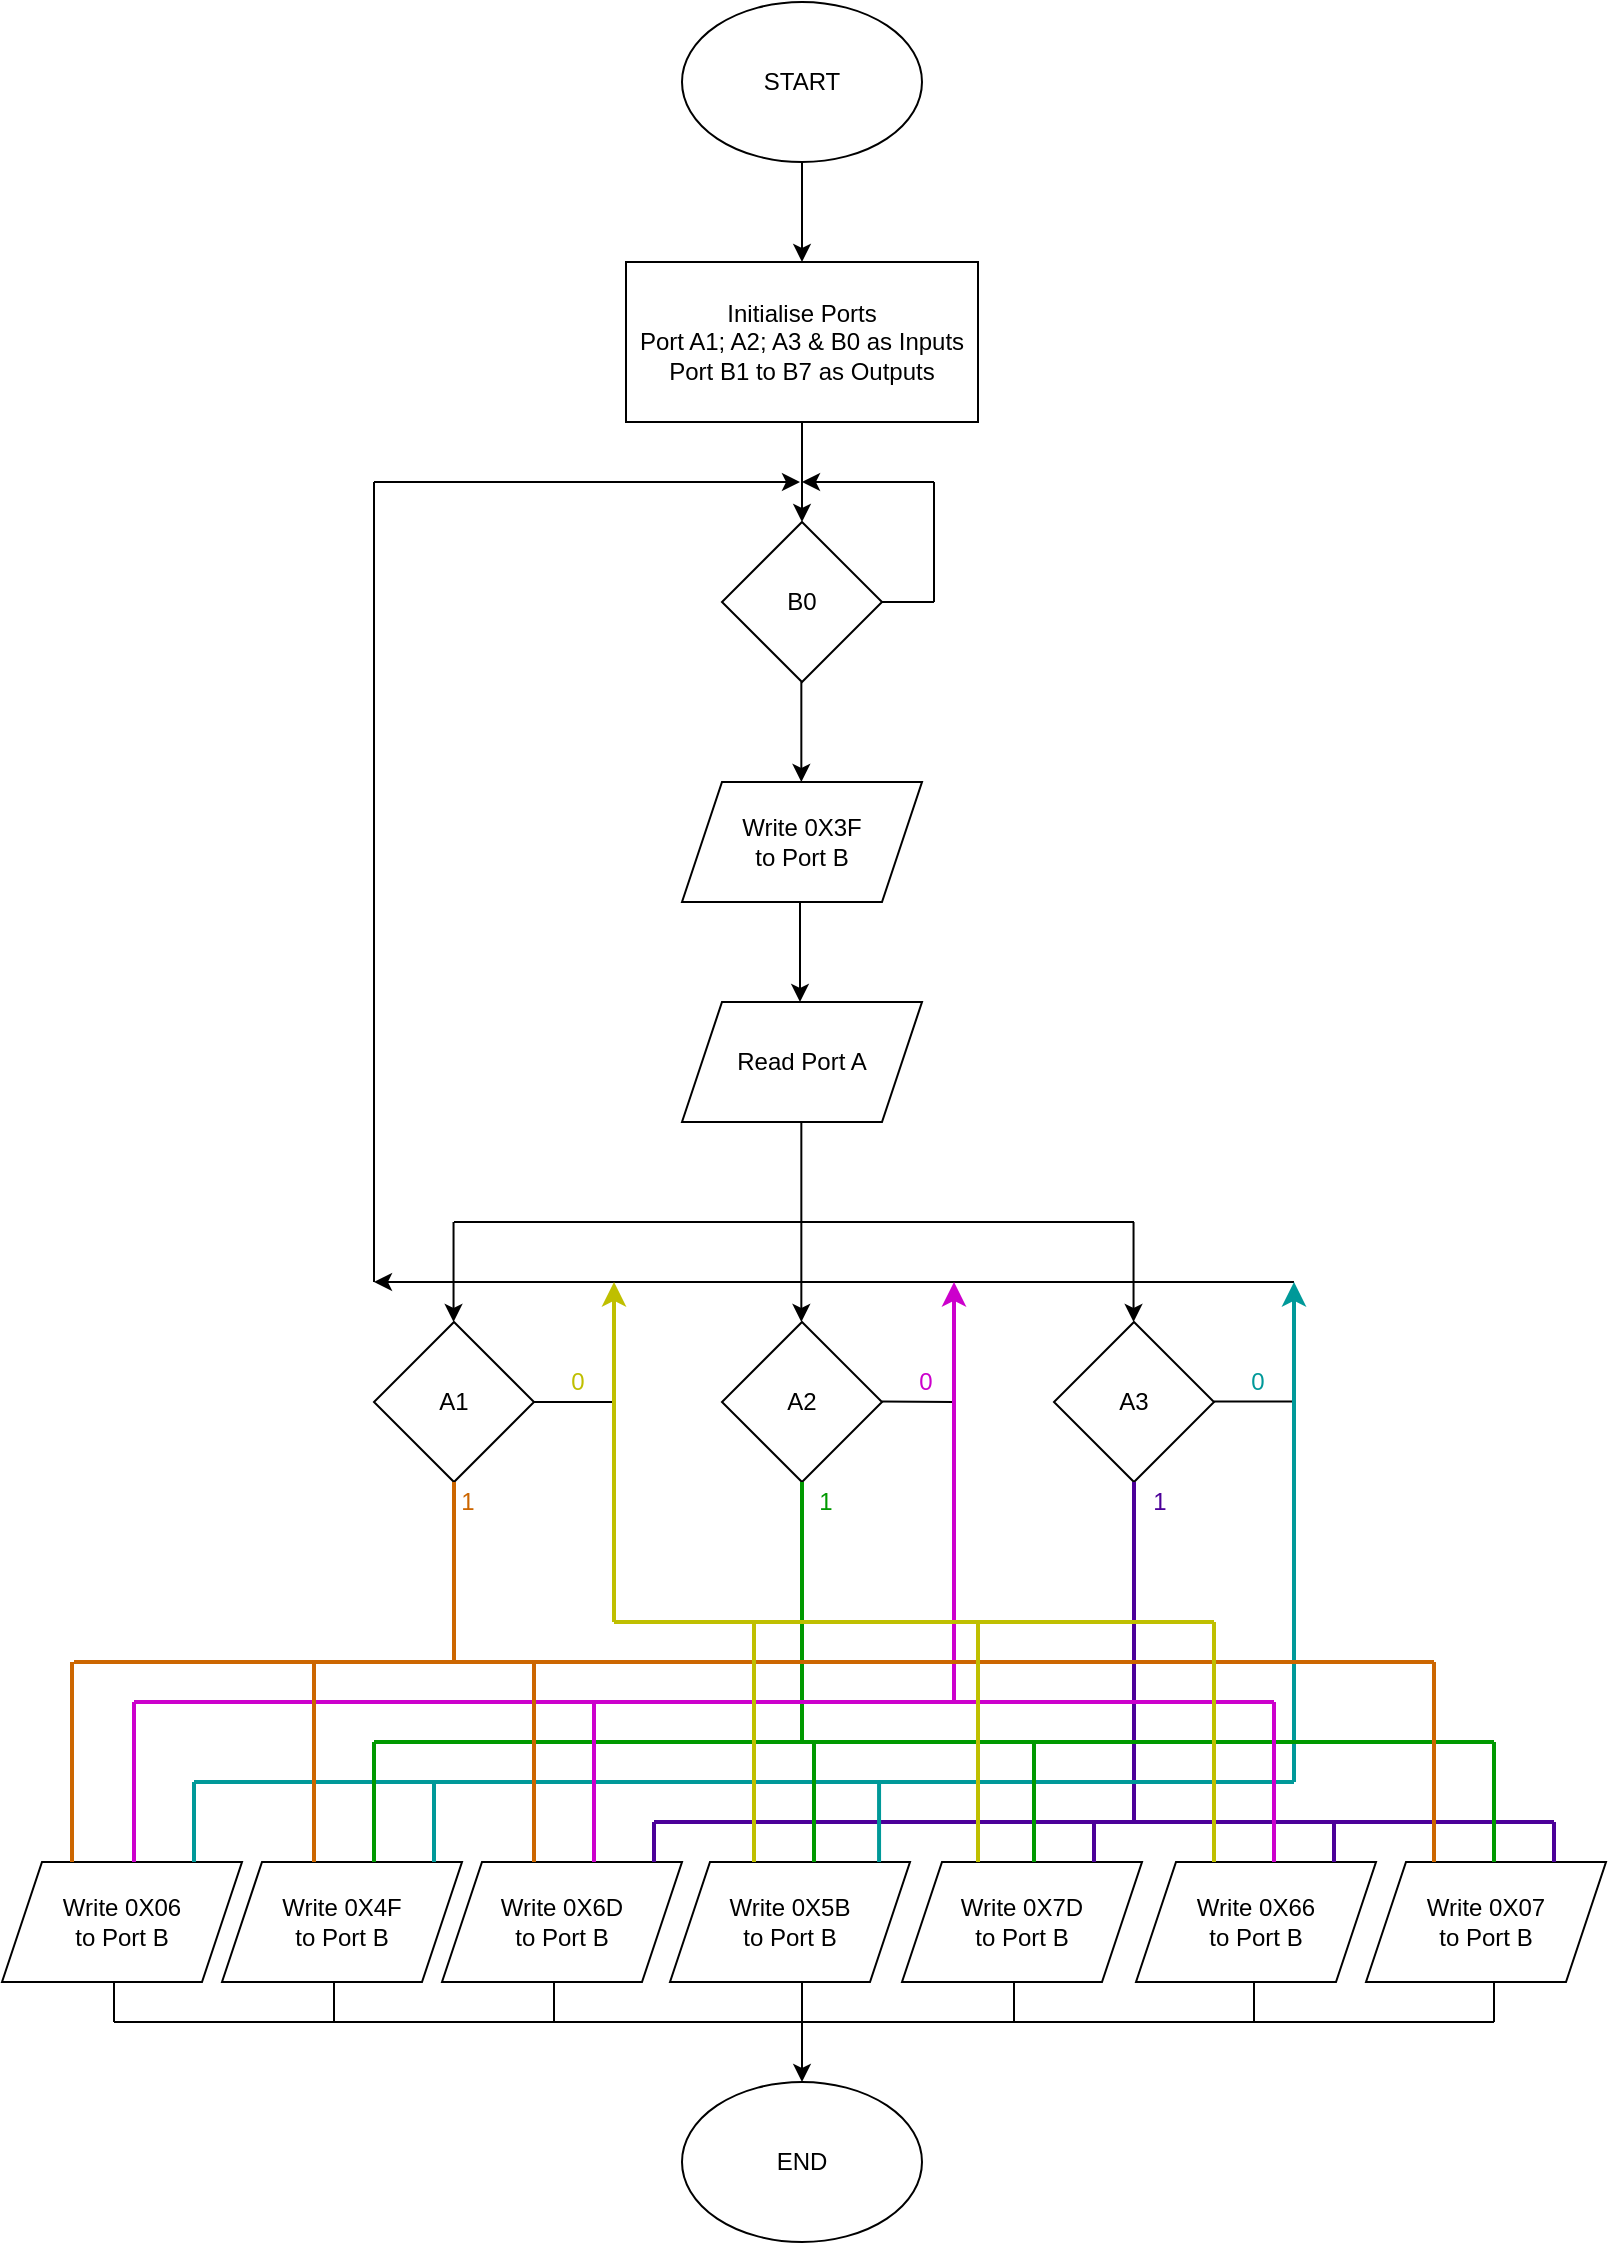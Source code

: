 <mxfile version="15.5.5" type="github">
  <diagram id="2pEouSZ9wKq7gcdtCTwb" name="Page-1">
    <mxGraphModel dx="2557" dy="1231" grid="1" gridSize="10" guides="1" tooltips="1" connect="1" arrows="1" fold="1" page="1" pageScale="1" pageWidth="827" pageHeight="1169" math="0" shadow="0">
      <root>
        <mxCell id="0" />
        <mxCell id="1" parent="0" />
        <mxCell id="9st3D3L7WboSmYXunYGg-1" value="START" style="ellipse;whiteSpace=wrap;html=1;" vertex="1" parent="1">
          <mxGeometry x="365" y="25" width="120" height="80" as="geometry" />
        </mxCell>
        <mxCell id="9st3D3L7WboSmYXunYGg-2" value="Initialise Ports&lt;br&gt;Port A1; A2; A3 &amp;amp; B0 as Inputs&lt;br&gt;Port B1 to B7 as Outputs" style="rounded=0;whiteSpace=wrap;html=1;" vertex="1" parent="1">
          <mxGeometry x="337" y="155" width="176" height="80" as="geometry" />
        </mxCell>
        <mxCell id="9st3D3L7WboSmYXunYGg-4" value="B0" style="rhombus;whiteSpace=wrap;html=1;" vertex="1" parent="1">
          <mxGeometry x="385" y="285" width="80" height="80" as="geometry" />
        </mxCell>
        <mxCell id="9st3D3L7WboSmYXunYGg-5" value="Read Port A" style="shape=parallelogram;perimeter=parallelogramPerimeter;whiteSpace=wrap;html=1;fixedSize=1;" vertex="1" parent="1">
          <mxGeometry x="365" y="525" width="120" height="60" as="geometry" />
        </mxCell>
        <mxCell id="9st3D3L7WboSmYXunYGg-6" value="A3" style="rhombus;whiteSpace=wrap;html=1;" vertex="1" parent="1">
          <mxGeometry x="551" y="685" width="80" height="80" as="geometry" />
        </mxCell>
        <mxCell id="9st3D3L7WboSmYXunYGg-7" value="A2" style="rhombus;whiteSpace=wrap;html=1;" vertex="1" parent="1">
          <mxGeometry x="385" y="685" width="80" height="80" as="geometry" />
        </mxCell>
        <mxCell id="9st3D3L7WboSmYXunYGg-8" value="A1" style="rhombus;whiteSpace=wrap;html=1;" vertex="1" parent="1">
          <mxGeometry x="211" y="685" width="80" height="80" as="geometry" />
        </mxCell>
        <mxCell id="9st3D3L7WboSmYXunYGg-9" value="Write 0X07&lt;br&gt;to Port B" style="shape=parallelogram;perimeter=parallelogramPerimeter;whiteSpace=wrap;html=1;fixedSize=1;" vertex="1" parent="1">
          <mxGeometry x="707" y="955" width="120" height="60" as="geometry" />
        </mxCell>
        <mxCell id="9st3D3L7WboSmYXunYGg-10" value="Write 0X66&lt;br&gt;to Port B" style="shape=parallelogram;perimeter=parallelogramPerimeter;whiteSpace=wrap;html=1;fixedSize=1;" vertex="1" parent="1">
          <mxGeometry x="592" y="955" width="120" height="60" as="geometry" />
        </mxCell>
        <mxCell id="9st3D3L7WboSmYXunYGg-11" value="Write 0X7D&lt;br&gt;to Port B" style="shape=parallelogram;perimeter=parallelogramPerimeter;whiteSpace=wrap;html=1;fixedSize=1;" vertex="1" parent="1">
          <mxGeometry x="475" y="955" width="120" height="60" as="geometry" />
        </mxCell>
        <mxCell id="9st3D3L7WboSmYXunYGg-12" value="Write 0X5B&lt;br&gt;to Port B" style="shape=parallelogram;perimeter=parallelogramPerimeter;whiteSpace=wrap;html=1;fixedSize=1;" vertex="1" parent="1">
          <mxGeometry x="359" y="955" width="120" height="60" as="geometry" />
        </mxCell>
        <mxCell id="9st3D3L7WboSmYXunYGg-13" value="Write 0X6D&lt;br&gt;to Port B" style="shape=parallelogram;perimeter=parallelogramPerimeter;whiteSpace=wrap;html=1;fixedSize=1;" vertex="1" parent="1">
          <mxGeometry x="245" y="955" width="120" height="60" as="geometry" />
        </mxCell>
        <mxCell id="9st3D3L7WboSmYXunYGg-14" value="Write 0X4F&lt;br&gt;to Port B" style="shape=parallelogram;perimeter=parallelogramPerimeter;whiteSpace=wrap;html=1;fixedSize=1;" vertex="1" parent="1">
          <mxGeometry x="135" y="955" width="120" height="60" as="geometry" />
        </mxCell>
        <mxCell id="9st3D3L7WboSmYXunYGg-15" value="Write 0X06&lt;br&gt;to Port B" style="shape=parallelogram;perimeter=parallelogramPerimeter;whiteSpace=wrap;html=1;fixedSize=1;" vertex="1" parent="1">
          <mxGeometry x="25" y="955" width="120" height="60" as="geometry" />
        </mxCell>
        <mxCell id="9st3D3L7WboSmYXunYGg-16" value="END" style="ellipse;whiteSpace=wrap;html=1;" vertex="1" parent="1">
          <mxGeometry x="365" y="1065" width="120" height="80" as="geometry" />
        </mxCell>
        <mxCell id="9st3D3L7WboSmYXunYGg-17" value="Write 0X3F&lt;br&gt;to Port B" style="shape=parallelogram;perimeter=parallelogramPerimeter;whiteSpace=wrap;html=1;fixedSize=1;" vertex="1" parent="1">
          <mxGeometry x="365" y="415" width="120" height="60" as="geometry" />
        </mxCell>
        <mxCell id="9st3D3L7WboSmYXunYGg-18" value="" style="endArrow=classic;html=1;rounded=0;entryX=0.5;entryY=0;entryDx=0;entryDy=0;exitX=0.5;exitY=1;exitDx=0;exitDy=0;" edge="1" parent="1" source="9st3D3L7WboSmYXunYGg-1" target="9st3D3L7WboSmYXunYGg-2">
          <mxGeometry width="50" height="50" relative="1" as="geometry">
            <mxPoint x="425" y="115" as="sourcePoint" />
            <mxPoint x="513" y="195" as="targetPoint" />
          </mxGeometry>
        </mxCell>
        <mxCell id="9st3D3L7WboSmYXunYGg-19" value="" style="endArrow=classic;html=1;rounded=0;entryX=0.5;entryY=0;entryDx=0;entryDy=0;exitX=0.5;exitY=1;exitDx=0;exitDy=0;" edge="1" parent="1">
          <mxGeometry width="50" height="50" relative="1" as="geometry">
            <mxPoint x="425" y="235" as="sourcePoint" />
            <mxPoint x="425" y="285" as="targetPoint" />
          </mxGeometry>
        </mxCell>
        <mxCell id="9st3D3L7WboSmYXunYGg-20" value="" style="endArrow=classic;html=1;rounded=0;entryX=0.5;entryY=0;entryDx=0;entryDy=0;exitX=0.5;exitY=1;exitDx=0;exitDy=0;" edge="1" parent="1">
          <mxGeometry width="50" height="50" relative="1" as="geometry">
            <mxPoint x="424.67" y="365" as="sourcePoint" />
            <mxPoint x="424.67" y="415" as="targetPoint" />
          </mxGeometry>
        </mxCell>
        <mxCell id="9st3D3L7WboSmYXunYGg-21" value="" style="endArrow=classic;html=1;rounded=0;entryX=0.5;entryY=0;entryDx=0;entryDy=0;exitX=0.5;exitY=1;exitDx=0;exitDy=0;" edge="1" parent="1">
          <mxGeometry width="50" height="50" relative="1" as="geometry">
            <mxPoint x="424" y="475" as="sourcePoint" />
            <mxPoint x="424" y="525" as="targetPoint" />
          </mxGeometry>
        </mxCell>
        <mxCell id="9st3D3L7WboSmYXunYGg-22" value="" style="endArrow=classic;html=1;rounded=0;entryX=0.5;entryY=0;entryDx=0;entryDy=0;exitX=0.5;exitY=1;exitDx=0;exitDy=0;" edge="1" parent="1">
          <mxGeometry width="50" height="50" relative="1" as="geometry">
            <mxPoint x="250.77" y="635" as="sourcePoint" />
            <mxPoint x="250.77" y="685" as="targetPoint" />
          </mxGeometry>
        </mxCell>
        <mxCell id="9st3D3L7WboSmYXunYGg-23" value="" style="endArrow=classic;html=1;rounded=0;entryX=0.5;entryY=0;entryDx=0;entryDy=0;exitX=0.5;exitY=1;exitDx=0;exitDy=0;" edge="1" parent="1">
          <mxGeometry width="50" height="50" relative="1" as="geometry">
            <mxPoint x="590.77" y="635" as="sourcePoint" />
            <mxPoint x="590.77" y="685" as="targetPoint" />
          </mxGeometry>
        </mxCell>
        <mxCell id="9st3D3L7WboSmYXunYGg-24" value="" style="endArrow=classic;html=1;rounded=0;entryX=0.5;entryY=0;entryDx=0;entryDy=0;exitX=0.5;exitY=1;exitDx=0;exitDy=0;" edge="1" parent="1">
          <mxGeometry width="50" height="50" relative="1" as="geometry">
            <mxPoint x="424.67" y="635" as="sourcePoint" />
            <mxPoint x="424.67" y="685" as="targetPoint" />
          </mxGeometry>
        </mxCell>
        <mxCell id="9st3D3L7WboSmYXunYGg-26" value="" style="endArrow=none;html=1;rounded=0;" edge="1" parent="1">
          <mxGeometry width="50" height="50" relative="1" as="geometry">
            <mxPoint x="424.67" y="635" as="sourcePoint" />
            <mxPoint x="424.67" y="585" as="targetPoint" />
          </mxGeometry>
        </mxCell>
        <mxCell id="9st3D3L7WboSmYXunYGg-27" value="" style="endArrow=none;html=1;rounded=0;" edge="1" parent="1">
          <mxGeometry width="50" height="50" relative="1" as="geometry">
            <mxPoint x="251" y="635" as="sourcePoint" />
            <mxPoint x="591" y="635" as="targetPoint" />
          </mxGeometry>
        </mxCell>
        <mxCell id="9st3D3L7WboSmYXunYGg-28" value="" style="endArrow=none;html=1;rounded=0;exitX=1;exitY=0.5;exitDx=0;exitDy=0;" edge="1" parent="1" source="9st3D3L7WboSmYXunYGg-4">
          <mxGeometry width="50" height="50" relative="1" as="geometry">
            <mxPoint x="411" y="445" as="sourcePoint" />
            <mxPoint x="491" y="325" as="targetPoint" />
          </mxGeometry>
        </mxCell>
        <mxCell id="9st3D3L7WboSmYXunYGg-29" value="" style="endArrow=none;html=1;rounded=0;" edge="1" parent="1">
          <mxGeometry width="50" height="50" relative="1" as="geometry">
            <mxPoint x="491" y="265" as="sourcePoint" />
            <mxPoint x="491" y="325" as="targetPoint" />
          </mxGeometry>
        </mxCell>
        <mxCell id="9st3D3L7WboSmYXunYGg-30" value="" style="endArrow=classic;html=1;rounded=0;" edge="1" parent="1">
          <mxGeometry width="50" height="50" relative="1" as="geometry">
            <mxPoint x="491" y="265" as="sourcePoint" />
            <mxPoint x="425" y="265" as="targetPoint" />
          </mxGeometry>
        </mxCell>
        <mxCell id="9st3D3L7WboSmYXunYGg-31" value="" style="endArrow=none;html=1;rounded=0;" edge="1" parent="1">
          <mxGeometry width="50" height="50" relative="1" as="geometry">
            <mxPoint x="291" y="725" as="sourcePoint" />
            <mxPoint x="331" y="725" as="targetPoint" />
          </mxGeometry>
        </mxCell>
        <mxCell id="9st3D3L7WboSmYXunYGg-33" value="" style="endArrow=none;html=1;rounded=0;" edge="1" parent="1">
          <mxGeometry width="50" height="50" relative="1" as="geometry">
            <mxPoint x="465" y="724.77" as="sourcePoint" />
            <mxPoint x="501" y="725" as="targetPoint" />
          </mxGeometry>
        </mxCell>
        <mxCell id="9st3D3L7WboSmYXunYGg-34" value="" style="endArrow=none;html=1;rounded=0;" edge="1" parent="1">
          <mxGeometry width="50" height="50" relative="1" as="geometry">
            <mxPoint x="631" y="724.77" as="sourcePoint" />
            <mxPoint x="671.0" y="724.77" as="targetPoint" />
          </mxGeometry>
        </mxCell>
        <mxCell id="9st3D3L7WboSmYXunYGg-38" value="" style="endArrow=classic;html=1;rounded=0;" edge="1" parent="1">
          <mxGeometry width="50" height="50" relative="1" as="geometry">
            <mxPoint x="671" y="665" as="sourcePoint" />
            <mxPoint x="211" y="665" as="targetPoint" />
          </mxGeometry>
        </mxCell>
        <mxCell id="9st3D3L7WboSmYXunYGg-40" value="" style="endArrow=none;html=1;rounded=0;" edge="1" parent="1">
          <mxGeometry width="50" height="50" relative="1" as="geometry">
            <mxPoint x="211" y="665" as="sourcePoint" />
            <mxPoint x="211" y="265" as="targetPoint" />
          </mxGeometry>
        </mxCell>
        <mxCell id="9st3D3L7WboSmYXunYGg-41" value="" style="endArrow=classic;html=1;rounded=0;" edge="1" parent="1">
          <mxGeometry width="50" height="50" relative="1" as="geometry">
            <mxPoint x="211" y="265" as="sourcePoint" />
            <mxPoint x="424" y="265" as="targetPoint" />
          </mxGeometry>
        </mxCell>
        <mxCell id="9st3D3L7WboSmYXunYGg-45" value="" style="endArrow=none;html=1;rounded=0;fillColor=#e1d5e7;strokeColor=#4C0099;strokeWidth=2;" edge="1" parent="1">
          <mxGeometry width="50" height="50" relative="1" as="geometry">
            <mxPoint x="801" y="955" as="sourcePoint" />
            <mxPoint x="801" y="935" as="targetPoint" />
          </mxGeometry>
        </mxCell>
        <mxCell id="9st3D3L7WboSmYXunYGg-46" value="" style="endArrow=none;html=1;rounded=0;fillColor=#e1d5e7;strokeColor=#4C0099;strokeWidth=2;" edge="1" parent="1">
          <mxGeometry width="50" height="50" relative="1" as="geometry">
            <mxPoint x="691" y="955" as="sourcePoint" />
            <mxPoint x="691" y="935" as="targetPoint" />
          </mxGeometry>
        </mxCell>
        <mxCell id="9st3D3L7WboSmYXunYGg-47" value="" style="endArrow=none;html=1;rounded=0;fillColor=#e1d5e7;strokeColor=#4C0099;strokeWidth=2;" edge="1" parent="1">
          <mxGeometry width="50" height="50" relative="1" as="geometry">
            <mxPoint x="571" y="955" as="sourcePoint" />
            <mxPoint x="571" y="935" as="targetPoint" />
          </mxGeometry>
        </mxCell>
        <mxCell id="9st3D3L7WboSmYXunYGg-48" value="" style="endArrow=none;html=1;rounded=0;fillColor=#e1d5e7;strokeColor=#4C0099;strokeWidth=2;" edge="1" parent="1">
          <mxGeometry width="50" height="50" relative="1" as="geometry">
            <mxPoint x="351" y="955" as="sourcePoint" />
            <mxPoint x="351" y="935" as="targetPoint" />
          </mxGeometry>
        </mxCell>
        <mxCell id="9st3D3L7WboSmYXunYGg-49" value="" style="endArrow=none;html=1;rounded=0;strokeWidth=2;fillColor=#e1d5e7;strokeColor=#4C0099;" edge="1" parent="1">
          <mxGeometry width="50" height="50" relative="1" as="geometry">
            <mxPoint x="351" y="935" as="sourcePoint" />
            <mxPoint x="801" y="935" as="targetPoint" />
          </mxGeometry>
        </mxCell>
        <mxCell id="9st3D3L7WboSmYXunYGg-50" value="" style="endArrow=none;html=1;rounded=0;strokeWidth=2;entryX=0.5;entryY=1;entryDx=0;entryDy=0;fillColor=#e1d5e7;strokeColor=#4C0099;" edge="1" parent="1" target="9st3D3L7WboSmYXunYGg-6">
          <mxGeometry width="50" height="50" relative="1" as="geometry">
            <mxPoint x="591" y="935" as="sourcePoint" />
            <mxPoint x="651" y="855" as="targetPoint" />
          </mxGeometry>
        </mxCell>
        <mxCell id="9st3D3L7WboSmYXunYGg-51" value="" style="endArrow=none;html=1;rounded=0;strokeWidth=2;fillColor=#dae8fc;strokeColor=#009999;" edge="1" parent="1">
          <mxGeometry width="50" height="50" relative="1" as="geometry">
            <mxPoint x="463.53" y="955" as="sourcePoint" />
            <mxPoint x="463.53" y="915" as="targetPoint" />
          </mxGeometry>
        </mxCell>
        <mxCell id="9st3D3L7WboSmYXunYGg-52" value="" style="endArrow=none;html=1;rounded=0;strokeWidth=2;fillColor=#dae8fc;strokeColor=#009999;" edge="1" parent="1">
          <mxGeometry width="50" height="50" relative="1" as="geometry">
            <mxPoint x="241" y="955" as="sourcePoint" />
            <mxPoint x="241" y="915" as="targetPoint" />
            <Array as="points">
              <mxPoint x="241" y="935" />
            </Array>
          </mxGeometry>
        </mxCell>
        <mxCell id="9st3D3L7WboSmYXunYGg-53" value="" style="endArrow=none;html=1;rounded=0;strokeWidth=2;fillColor=#dae8fc;strokeColor=#009999;" edge="1" parent="1">
          <mxGeometry width="50" height="50" relative="1" as="geometry">
            <mxPoint x="121" y="955" as="sourcePoint" />
            <mxPoint x="121" y="915" as="targetPoint" />
          </mxGeometry>
        </mxCell>
        <mxCell id="9st3D3L7WboSmYXunYGg-54" value="" style="endArrow=none;html=1;rounded=0;strokeWidth=2;fillColor=#dae8fc;strokeColor=#009999;" edge="1" parent="1">
          <mxGeometry width="50" height="50" relative="1" as="geometry">
            <mxPoint x="121" y="915" as="sourcePoint" />
            <mxPoint x="671" y="915" as="targetPoint" />
          </mxGeometry>
        </mxCell>
        <mxCell id="9st3D3L7WboSmYXunYGg-55" value="" style="endArrow=none;html=1;rounded=0;strokeWidth=2;fillColor=#dae8fc;strokeColor=#009999;" edge="1" parent="1">
          <mxGeometry width="50" height="50" relative="1" as="geometry">
            <mxPoint x="671" y="915" as="sourcePoint" />
            <mxPoint x="671" y="725" as="targetPoint" />
            <Array as="points" />
          </mxGeometry>
        </mxCell>
        <mxCell id="9st3D3L7WboSmYXunYGg-56" value="" style="endArrow=none;html=1;rounded=0;strokeWidth=2;fillColor=#d5e8d4;strokeColor=#009900;" edge="1" parent="1">
          <mxGeometry width="50" height="50" relative="1" as="geometry">
            <mxPoint x="771" y="955" as="sourcePoint" />
            <mxPoint x="771" y="895" as="targetPoint" />
          </mxGeometry>
        </mxCell>
        <mxCell id="9st3D3L7WboSmYXunYGg-57" value="" style="endArrow=none;html=1;rounded=0;strokeWidth=2;fillColor=#d5e8d4;strokeColor=#009900;" edge="1" parent="1">
          <mxGeometry width="50" height="50" relative="1" as="geometry">
            <mxPoint x="541" y="955" as="sourcePoint" />
            <mxPoint x="541" y="895" as="targetPoint" />
          </mxGeometry>
        </mxCell>
        <mxCell id="9st3D3L7WboSmYXunYGg-58" value="" style="endArrow=none;html=1;rounded=0;strokeWidth=2;fillColor=#d5e8d4;strokeColor=#009900;" edge="1" parent="1">
          <mxGeometry width="50" height="50" relative="1" as="geometry">
            <mxPoint x="431" y="955" as="sourcePoint" />
            <mxPoint x="431" y="895" as="targetPoint" />
          </mxGeometry>
        </mxCell>
        <mxCell id="9st3D3L7WboSmYXunYGg-59" value="" style="endArrow=none;html=1;rounded=0;strokeWidth=2;fillColor=#d5e8d4;strokeColor=#009900;" edge="1" parent="1">
          <mxGeometry width="50" height="50" relative="1" as="geometry">
            <mxPoint x="211" y="955" as="sourcePoint" />
            <mxPoint x="211" y="895" as="targetPoint" />
          </mxGeometry>
        </mxCell>
        <mxCell id="9st3D3L7WboSmYXunYGg-60" value="" style="endArrow=none;html=1;rounded=0;strokeWidth=2;fillColor=#d5e8d4;strokeColor=#009900;" edge="1" parent="1">
          <mxGeometry width="50" height="50" relative="1" as="geometry">
            <mxPoint x="211" y="895" as="sourcePoint" />
            <mxPoint x="771" y="895" as="targetPoint" />
          </mxGeometry>
        </mxCell>
        <mxCell id="9st3D3L7WboSmYXunYGg-61" value="" style="endArrow=none;html=1;rounded=0;strokeWidth=2;entryX=0.5;entryY=1;entryDx=0;entryDy=0;fillColor=#d5e8d4;strokeColor=#009900;" edge="1" parent="1" target="9st3D3L7WboSmYXunYGg-7">
          <mxGeometry width="50" height="50" relative="1" as="geometry">
            <mxPoint x="425" y="895" as="sourcePoint" />
            <mxPoint x="461" y="825" as="targetPoint" />
          </mxGeometry>
        </mxCell>
        <mxCell id="9st3D3L7WboSmYXunYGg-63" value="" style="endArrow=none;html=1;rounded=0;strokeWidth=2;fillColor=#ffe6cc;strokeColor=#CC00CC;" edge="1" parent="1">
          <mxGeometry width="50" height="50" relative="1" as="geometry">
            <mxPoint x="91" y="955" as="sourcePoint" />
            <mxPoint x="91" y="875" as="targetPoint" />
          </mxGeometry>
        </mxCell>
        <mxCell id="9st3D3L7WboSmYXunYGg-64" value="" style="endArrow=none;html=1;rounded=0;strokeWidth=2;fillColor=#ffe6cc;strokeColor=#CC00CC;" edge="1" parent="1">
          <mxGeometry width="50" height="50" relative="1" as="geometry">
            <mxPoint x="321" y="955" as="sourcePoint" />
            <mxPoint x="321" y="875" as="targetPoint" />
          </mxGeometry>
        </mxCell>
        <mxCell id="9st3D3L7WboSmYXunYGg-65" value="" style="endArrow=none;html=1;rounded=0;strokeWidth=2;fillColor=#ffe6cc;strokeColor=#CC00CC;" edge="1" parent="1">
          <mxGeometry width="50" height="50" relative="1" as="geometry">
            <mxPoint x="661" y="955" as="sourcePoint" />
            <mxPoint x="661" y="875" as="targetPoint" />
          </mxGeometry>
        </mxCell>
        <mxCell id="9st3D3L7WboSmYXunYGg-68" value="" style="endArrow=none;html=1;rounded=0;strokeColor=#CC00CC;strokeWidth=2;" edge="1" parent="1">
          <mxGeometry width="50" height="50" relative="1" as="geometry">
            <mxPoint x="91" y="875" as="sourcePoint" />
            <mxPoint x="661" y="875" as="targetPoint" />
          </mxGeometry>
        </mxCell>
        <mxCell id="9st3D3L7WboSmYXunYGg-69" value="" style="endArrow=none;html=1;rounded=0;strokeColor=#CC00CC;strokeWidth=2;" edge="1" parent="1">
          <mxGeometry width="50" height="50" relative="1" as="geometry">
            <mxPoint x="501" y="875" as="sourcePoint" />
            <mxPoint x="501" y="725" as="targetPoint" />
          </mxGeometry>
        </mxCell>
        <mxCell id="9st3D3L7WboSmYXunYGg-70" value="" style="endArrow=none;html=1;rounded=0;strokeColor=#CC6600;strokeWidth=2;fillColor=#ffe6cc;" edge="1" parent="1">
          <mxGeometry width="50" height="50" relative="1" as="geometry">
            <mxPoint x="60" y="955" as="sourcePoint" />
            <mxPoint x="60" y="855" as="targetPoint" />
          </mxGeometry>
        </mxCell>
        <mxCell id="9st3D3L7WboSmYXunYGg-71" value="" style="endArrow=none;html=1;rounded=0;strokeColor=#CC6600;strokeWidth=2;fillColor=#ffe6cc;" edge="1" parent="1">
          <mxGeometry width="50" height="50" relative="1" as="geometry">
            <mxPoint x="181" y="955" as="sourcePoint" />
            <mxPoint x="181" y="855" as="targetPoint" />
          </mxGeometry>
        </mxCell>
        <mxCell id="9st3D3L7WboSmYXunYGg-72" value="" style="endArrow=none;html=1;rounded=0;strokeColor=#CC6600;strokeWidth=2;fillColor=#ffe6cc;" edge="1" parent="1">
          <mxGeometry width="50" height="50" relative="1" as="geometry">
            <mxPoint x="291" y="955" as="sourcePoint" />
            <mxPoint x="291" y="855" as="targetPoint" />
          </mxGeometry>
        </mxCell>
        <mxCell id="9st3D3L7WboSmYXunYGg-73" value="" style="endArrow=none;html=1;rounded=0;strokeColor=#CC6600;strokeWidth=2;fillColor=#ffe6cc;" edge="1" parent="1">
          <mxGeometry width="50" height="50" relative="1" as="geometry">
            <mxPoint x="741" y="955" as="sourcePoint" />
            <mxPoint x="741" y="855" as="targetPoint" />
          </mxGeometry>
        </mxCell>
        <mxCell id="9st3D3L7WboSmYXunYGg-74" value="" style="endArrow=none;html=1;rounded=0;strokeColor=#CC6600;strokeWidth=2;fillColor=#ffe6cc;" edge="1" parent="1">
          <mxGeometry width="50" height="50" relative="1" as="geometry">
            <mxPoint x="61" y="855" as="sourcePoint" />
            <mxPoint x="741" y="855" as="targetPoint" />
          </mxGeometry>
        </mxCell>
        <mxCell id="9st3D3L7WboSmYXunYGg-75" value="" style="endArrow=none;html=1;rounded=0;strokeColor=#CC6600;strokeWidth=2;fillColor=#ffe6cc;entryX=0.5;entryY=1;entryDx=0;entryDy=0;" edge="1" parent="1" target="9st3D3L7WboSmYXunYGg-8">
          <mxGeometry width="50" height="50" relative="1" as="geometry">
            <mxPoint x="251" y="855" as="sourcePoint" />
            <mxPoint x="461" y="825" as="targetPoint" />
          </mxGeometry>
        </mxCell>
        <mxCell id="9st3D3L7WboSmYXunYGg-76" value="" style="endArrow=none;html=1;rounded=0;strokeColor=#BFBF00;strokeWidth=2;fillColor=#fff2cc;" edge="1" parent="1">
          <mxGeometry width="50" height="50" relative="1" as="geometry">
            <mxPoint x="401" y="955" as="sourcePoint" />
            <mxPoint x="401" y="835" as="targetPoint" />
          </mxGeometry>
        </mxCell>
        <mxCell id="9st3D3L7WboSmYXunYGg-77" value="" style="endArrow=none;html=1;rounded=0;strokeColor=#BFBF00;strokeWidth=2;" edge="1" parent="1">
          <mxGeometry width="50" height="50" relative="1" as="geometry">
            <mxPoint x="513" y="955" as="sourcePoint" />
            <mxPoint x="513" y="835" as="targetPoint" />
          </mxGeometry>
        </mxCell>
        <mxCell id="9st3D3L7WboSmYXunYGg-78" value="" style="endArrow=none;html=1;rounded=0;strokeColor=#BFBF00;strokeWidth=2;" edge="1" parent="1">
          <mxGeometry width="50" height="50" relative="1" as="geometry">
            <mxPoint x="631" y="955" as="sourcePoint" />
            <mxPoint x="631" y="835" as="targetPoint" />
          </mxGeometry>
        </mxCell>
        <mxCell id="9st3D3L7WboSmYXunYGg-79" value="" style="endArrow=none;html=1;rounded=0;strokeColor=#BFBF00;strokeWidth=2;" edge="1" parent="1">
          <mxGeometry width="50" height="50" relative="1" as="geometry">
            <mxPoint x="331" y="835" as="sourcePoint" />
            <mxPoint x="631" y="835" as="targetPoint" />
          </mxGeometry>
        </mxCell>
        <mxCell id="9st3D3L7WboSmYXunYGg-80" value="" style="endArrow=none;html=1;rounded=0;strokeColor=#BFBF00;strokeWidth=2;" edge="1" parent="1">
          <mxGeometry width="50" height="50" relative="1" as="geometry">
            <mxPoint x="331" y="725" as="sourcePoint" />
            <mxPoint x="331" y="835" as="targetPoint" />
          </mxGeometry>
        </mxCell>
        <mxCell id="9st3D3L7WboSmYXunYGg-81" value="&lt;font color=&quot;#cc6600&quot;&gt;1&lt;/font&gt;" style="text;html=1;strokeColor=none;fillColor=none;align=center;verticalAlign=middle;whiteSpace=wrap;rounded=0;" vertex="1" parent="1">
          <mxGeometry x="245" y="765" width="26" height="20" as="geometry" />
        </mxCell>
        <mxCell id="9st3D3L7WboSmYXunYGg-82" value="&lt;font color=&quot;#bfbf00&quot;&gt;0&lt;/font&gt;" style="text;html=1;strokeColor=none;fillColor=none;align=center;verticalAlign=middle;whiteSpace=wrap;rounded=0;fontColor=#CC6600;" vertex="1" parent="1">
          <mxGeometry x="301" y="705" width="24" height="20" as="geometry" />
        </mxCell>
        <mxCell id="9st3D3L7WboSmYXunYGg-83" value="&lt;font color=&quot;#009900&quot;&gt;1&lt;/font&gt;" style="text;html=1;strokeColor=none;fillColor=none;align=center;verticalAlign=middle;whiteSpace=wrap;rounded=0;fontColor=#CC6600;" vertex="1" parent="1">
          <mxGeometry x="425" y="765" width="24" height="20" as="geometry" />
        </mxCell>
        <mxCell id="9st3D3L7WboSmYXunYGg-84" value="&lt;font color=&quot;#cc00cc&quot;&gt;0&lt;/font&gt;" style="text;html=1;strokeColor=none;fillColor=none;align=center;verticalAlign=middle;whiteSpace=wrap;rounded=0;fontColor=#CC6600;" vertex="1" parent="1">
          <mxGeometry x="475" y="705" width="24" height="20" as="geometry" />
        </mxCell>
        <mxCell id="9st3D3L7WboSmYXunYGg-85" value="&lt;font color=&quot;#009999&quot;&gt;0&lt;/font&gt;" style="text;html=1;strokeColor=none;fillColor=none;align=center;verticalAlign=middle;whiteSpace=wrap;rounded=0;fontColor=#CC6600;" vertex="1" parent="1">
          <mxGeometry x="641" y="705" width="24" height="20" as="geometry" />
        </mxCell>
        <mxCell id="9st3D3L7WboSmYXunYGg-86" value="&lt;font color=&quot;#4c0099&quot;&gt;1&lt;/font&gt;" style="text;html=1;strokeColor=none;fillColor=none;align=center;verticalAlign=middle;whiteSpace=wrap;rounded=0;fontColor=#CC6600;" vertex="1" parent="1">
          <mxGeometry x="592" y="765" width="24" height="20" as="geometry" />
        </mxCell>
        <mxCell id="9st3D3L7WboSmYXunYGg-87" value="" style="endArrow=classic;html=1;rounded=0;fontColor=#009999;strokeColor=#BFBF00;strokeWidth=2;" edge="1" parent="1">
          <mxGeometry width="50" height="50" relative="1" as="geometry">
            <mxPoint x="331" y="725" as="sourcePoint" />
            <mxPoint x="331" y="665" as="targetPoint" />
          </mxGeometry>
        </mxCell>
        <mxCell id="9st3D3L7WboSmYXunYGg-88" value="" style="endArrow=classic;html=1;rounded=0;fontColor=#009999;strokeColor=#CC00CC;strokeWidth=2;" edge="1" parent="1">
          <mxGeometry width="50" height="50" relative="1" as="geometry">
            <mxPoint x="501" y="725" as="sourcePoint" />
            <mxPoint x="501" y="665" as="targetPoint" />
            <Array as="points">
              <mxPoint x="501" y="695" />
            </Array>
          </mxGeometry>
        </mxCell>
        <mxCell id="9st3D3L7WboSmYXunYGg-89" value="" style="endArrow=classic;html=1;rounded=0;fontColor=#009999;strokeColor=#009999;strokeWidth=2;" edge="1" parent="1">
          <mxGeometry width="50" height="50" relative="1" as="geometry">
            <mxPoint x="671" y="725" as="sourcePoint" />
            <mxPoint x="671" y="665" as="targetPoint" />
          </mxGeometry>
        </mxCell>
        <mxCell id="9st3D3L7WboSmYXunYGg-90" value="" style="endArrow=classic;html=1;rounded=0;fontColor=#009999;strokeColor=#000000;strokeWidth=1;" edge="1" parent="1">
          <mxGeometry width="50" height="50" relative="1" as="geometry">
            <mxPoint x="425" y="1035" as="sourcePoint" />
            <mxPoint x="425" y="1065" as="targetPoint" />
            <Array as="points" />
          </mxGeometry>
        </mxCell>
        <mxCell id="9st3D3L7WboSmYXunYGg-95" value="" style="endArrow=none;html=1;rounded=0;fontColor=#009999;strokeColor=#000000;strokeWidth=1;" edge="1" parent="1">
          <mxGeometry width="50" height="50" relative="1" as="geometry">
            <mxPoint x="425" y="1035" as="sourcePoint" />
            <mxPoint x="425" y="1015" as="targetPoint" />
            <Array as="points">
              <mxPoint x="425" y="1025" />
            </Array>
          </mxGeometry>
        </mxCell>
        <mxCell id="9st3D3L7WboSmYXunYGg-96" value="" style="endArrow=none;html=1;rounded=0;fontColor=#009999;strokeColor=#000000;strokeWidth=1;" edge="1" parent="1">
          <mxGeometry width="50" height="50" relative="1" as="geometry">
            <mxPoint x="81" y="1035" as="sourcePoint" />
            <mxPoint x="81" y="1015" as="targetPoint" />
            <Array as="points">
              <mxPoint x="81" y="1025" />
            </Array>
          </mxGeometry>
        </mxCell>
        <mxCell id="9st3D3L7WboSmYXunYGg-97" value="" style="endArrow=none;html=1;rounded=0;fontColor=#009999;strokeColor=#000000;strokeWidth=1;" edge="1" parent="1">
          <mxGeometry width="50" height="50" relative="1" as="geometry">
            <mxPoint x="191" y="1035" as="sourcePoint" />
            <mxPoint x="191" y="1015" as="targetPoint" />
            <Array as="points">
              <mxPoint x="191" y="1025" />
            </Array>
          </mxGeometry>
        </mxCell>
        <mxCell id="9st3D3L7WboSmYXunYGg-98" value="" style="endArrow=none;html=1;rounded=0;fontColor=#009999;strokeColor=#000000;strokeWidth=1;" edge="1" parent="1">
          <mxGeometry width="50" height="50" relative="1" as="geometry">
            <mxPoint x="301" y="1035" as="sourcePoint" />
            <mxPoint x="301" y="1015" as="targetPoint" />
            <Array as="points">
              <mxPoint x="301" y="1025" />
            </Array>
          </mxGeometry>
        </mxCell>
        <mxCell id="9st3D3L7WboSmYXunYGg-99" value="" style="endArrow=none;html=1;rounded=0;fontColor=#009999;strokeColor=#000000;strokeWidth=1;" edge="1" parent="1">
          <mxGeometry width="50" height="50" relative="1" as="geometry">
            <mxPoint x="531" y="1035" as="sourcePoint" />
            <mxPoint x="531" y="1015" as="targetPoint" />
            <Array as="points">
              <mxPoint x="531" y="1025" />
            </Array>
          </mxGeometry>
        </mxCell>
        <mxCell id="9st3D3L7WboSmYXunYGg-100" value="" style="endArrow=none;html=1;rounded=0;fontColor=#009999;strokeColor=#000000;strokeWidth=1;" edge="1" parent="1">
          <mxGeometry width="50" height="50" relative="1" as="geometry">
            <mxPoint x="651" y="1035" as="sourcePoint" />
            <mxPoint x="651" y="1015" as="targetPoint" />
            <Array as="points">
              <mxPoint x="651" y="1025" />
            </Array>
          </mxGeometry>
        </mxCell>
        <mxCell id="9st3D3L7WboSmYXunYGg-101" value="" style="endArrow=none;html=1;rounded=0;fontColor=#009999;strokeColor=#000000;strokeWidth=1;" edge="1" parent="1">
          <mxGeometry width="50" height="50" relative="1" as="geometry">
            <mxPoint x="771" y="1035" as="sourcePoint" />
            <mxPoint x="771" y="1015" as="targetPoint" />
            <Array as="points">
              <mxPoint x="771" y="1025" />
            </Array>
          </mxGeometry>
        </mxCell>
        <mxCell id="9st3D3L7WboSmYXunYGg-102" value="" style="endArrow=none;html=1;rounded=0;fontColor=#009999;strokeColor=#000000;strokeWidth=1;" edge="1" parent="1">
          <mxGeometry width="50" height="50" relative="1" as="geometry">
            <mxPoint x="81" y="1035" as="sourcePoint" />
            <mxPoint x="771" y="1035" as="targetPoint" />
          </mxGeometry>
        </mxCell>
      </root>
    </mxGraphModel>
  </diagram>
</mxfile>
